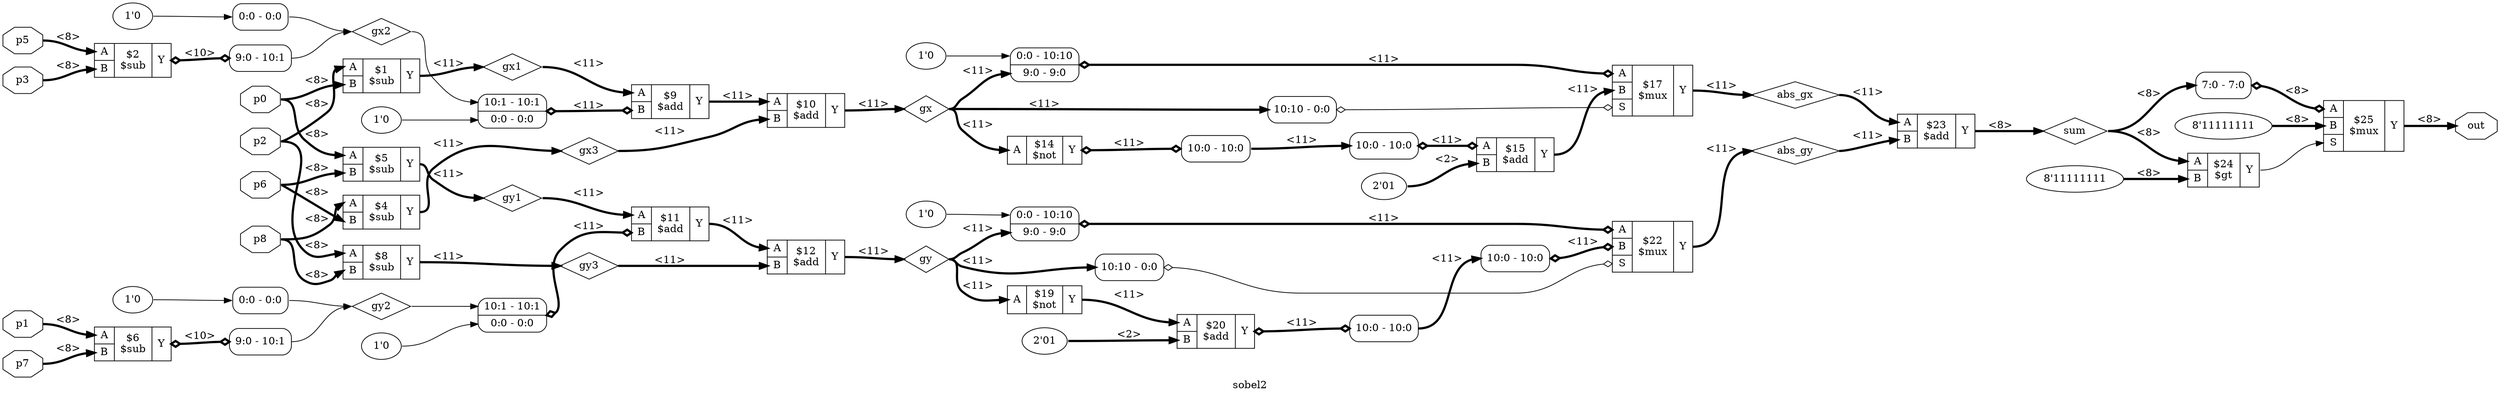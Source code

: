 digraph "sobel2" {
label="sobel2";
rankdir="LR";
remincross=true;
n9 [ shape=diamond, label="sum", color="black", fontcolor="black" ];
n10 [ shape=diamond, label="abs_gy", color="black", fontcolor="black" ];
n11 [ shape=diamond, label="abs_gx", color="black", fontcolor="black" ];
n12 [ shape=diamond, label="gy3", color="black", fontcolor="black" ];
n13 [ shape=diamond, label="gy2", color="black", fontcolor="black" ];
n14 [ shape=diamond, label="gy1", color="black", fontcolor="black" ];
n15 [ shape=diamond, label="gx3", color="black", fontcolor="black" ];
n16 [ shape=diamond, label="gx2", color="black", fontcolor="black" ];
n17 [ shape=diamond, label="gx1", color="black", fontcolor="black" ];
n18 [ shape=diamond, label="gy", color="black", fontcolor="black" ];
n19 [ shape=diamond, label="gx", color="black", fontcolor="black" ];
n20 [ shape=octagon, label="out", color="black", fontcolor="black" ];
n21 [ shape=octagon, label="p8", color="black", fontcolor="black" ];
n22 [ shape=octagon, label="p7", color="black", fontcolor="black" ];
n23 [ shape=octagon, label="p6", color="black", fontcolor="black" ];
n24 [ shape=octagon, label="p5", color="black", fontcolor="black" ];
n25 [ shape=octagon, label="p3", color="black", fontcolor="black" ];
n26 [ shape=octagon, label="p2", color="black", fontcolor="black" ];
n27 [ shape=octagon, label="p1", color="black", fontcolor="black" ];
n28 [ shape=octagon, label="p0", color="black", fontcolor="black" ];
c31 [ shape=record, label="{{<p29> A}|$19\n$not|{<p30> Y}}" ];
c33 [ shape=record, label="{{<p29> A|<p32> B}|$23\n$add|{<p30> Y}}" ];
v2 [ label="1'0" ];
c35 [ shape=record, label="{{<p29> A|<p32> B|<p34> S}|$17\n$mux|{<p30> Y}}" ];
x0 [ shape=record, style=rounded, label="<s0> 10:10 - 0:0 " ];
x0:e -> c35:p34:w [arrowhead=odiamond, arrowtail=odiamond, dir=both, color="black", label=""];
x1 [ shape=record, style=rounded, label="<s1> 0:0 - 10:10 |<s0> 9:0 - 9:0 " ];
x1:e -> c35:p29:w [arrowhead=odiamond, arrowtail=odiamond, dir=both, color="black", style="setlinewidth(3)", label="<11>"];
v4 [ label="2'01" ];
c36 [ shape=record, label="{{<p29> A|<p32> B}|$20\n$add|{<p30> Y}}" ];
x3 [ shape=record, style=rounded, label="<s0> 10:0 - 10:0 " ];
c36:p30:e -> x3:w [arrowhead=odiamond, arrowtail=odiamond, dir=both, color="black", style="setlinewidth(3)", label="<11>"];
v5 [ label="2'01" ];
c37 [ shape=record, label="{{<p29> A|<p32> B}|$15\n$add|{<p30> Y}}" ];
x6 [ shape=record, style=rounded, label="<s0> 10:0 - 10:0 " ];
x6:e -> c37:p29:w [arrowhead=odiamond, arrowtail=odiamond, dir=both, color="black", style="setlinewidth(3)", label="<11>"];
c38 [ shape=record, label="{{<p29> A}|$14\n$not|{<p30> Y}}" ];
x7 [ shape=record, style=rounded, label="<s0> 10:0 - 10:0 " ];
c38:p30:e -> x7:w [arrowhead=odiamond, arrowtail=odiamond, dir=both, color="black", style="setlinewidth(3)", label="<11>"];
v11 [ label="1'0" ];
c39 [ shape=record, label="{{<p29> A|<p32> B|<p34> S}|$22\n$mux|{<p30> Y}}" ];
x8 [ shape=record, style=rounded, label="<s0> 10:10 - 0:0 " ];
x8:e -> c39:p34:w [arrowhead=odiamond, arrowtail=odiamond, dir=both, color="black", label=""];
x9 [ shape=record, style=rounded, label="<s0> 10:0 - 10:0 " ];
x9:e -> c39:p32:w [arrowhead=odiamond, arrowtail=odiamond, dir=both, color="black", style="setlinewidth(3)", label="<11>"];
x10 [ shape=record, style=rounded, label="<s1> 0:0 - 10:10 |<s0> 9:0 - 9:0 " ];
x10:e -> c39:p29:w [arrowhead=odiamond, arrowtail=odiamond, dir=both, color="black", style="setlinewidth(3)", label="<11>"];
c40 [ shape=record, label="{{<p29> A|<p32> B}|$12\n$add|{<p30> Y}}" ];
v13 [ label="1'0" ];
c41 [ shape=record, label="{{<p29> A|<p32> B}|$11\n$add|{<p30> Y}}" ];
x12 [ shape=record, style=rounded, label="<s1> 10:1 - 10:1 |<s0> 0:0 - 0:0 " ];
x12:e -> c41:p32:w [arrowhead=odiamond, arrowtail=odiamond, dir=both, color="black", style="setlinewidth(3)", label="<11>"];
c42 [ shape=record, label="{{<p29> A|<p32> B}|$10\n$add|{<p30> Y}}" ];
v15 [ label="1'0" ];
c43 [ shape=record, label="{{<p29> A|<p32> B}|$9\n$add|{<p30> Y}}" ];
x14 [ shape=record, style=rounded, label="<s1> 10:1 - 10:1 |<s0> 0:0 - 0:0 " ];
x14:e -> c43:p32:w [arrowhead=odiamond, arrowtail=odiamond, dir=both, color="black", style="setlinewidth(3)", label="<11>"];
c44 [ shape=record, label="{{<p29> A|<p32> B}|$8\n$sub|{<p30> Y}}" ];
v16 [ label="8'11111111" ];
c45 [ shape=record, label="{{<p29> A|<p32> B}|$24\n$gt|{<p30> Y}}" ];
c46 [ shape=record, label="{{<p29> A|<p32> B}|$6\n$sub|{<p30> Y}}" ];
x17 [ shape=record, style=rounded, label="<s0> 9:0 - 10:1 " ];
c46:p30:e -> x17:w [arrowhead=odiamond, arrowtail=odiamond, dir=both, color="black", style="setlinewidth(3)", label="<10>"];
c47 [ shape=record, label="{{<p29> A|<p32> B}|$5\n$sub|{<p30> Y}}" ];
c48 [ shape=record, label="{{<p29> A|<p32> B}|$4\n$sub|{<p30> Y}}" ];
v18 [ label="8'11111111" ];
c49 [ shape=record, label="{{<p29> A|<p32> B|<p34> S}|$25\n$mux|{<p30> Y}}" ];
x19 [ shape=record, style=rounded, label="<s0> 7:0 - 7:0 " ];
x19:e -> c49:p29:w [arrowhead=odiamond, arrowtail=odiamond, dir=both, color="black", style="setlinewidth(3)", label="<8>"];
c50 [ shape=record, label="{{<p29> A|<p32> B}|$2\n$sub|{<p30> Y}}" ];
x20 [ shape=record, style=rounded, label="<s0> 9:0 - 10:1 " ];
c50:p30:e -> x20:w [arrowhead=odiamond, arrowtail=odiamond, dir=both, color="black", style="setlinewidth(3)", label="<10>"];
c51 [ shape=record, label="{{<p29> A|<p32> B}|$1\n$sub|{<p30> Y}}" ];
v21 [ label="1'0" ];
x22 [ shape=record, style=rounded, label="<s0> 0:0 - 0:0 " ];
v23 [ label="1'0" ];
x24 [ shape=record, style=rounded, label="<s0> 0:0 - 0:0 " ];
c39:p30:e -> n10:w [color="black", style="setlinewidth(3)", label="<11>"];
n10:e -> c33:p32:w [color="black", style="setlinewidth(3)", label="<11>"];
c35:p30:e -> n11:w [color="black", style="setlinewidth(3)", label="<11>"];
n11:e -> c33:p29:w [color="black", style="setlinewidth(3)", label="<11>"];
c44:p30:e -> n12:w [color="black", style="setlinewidth(3)", label="<11>"];
n12:e -> c40:p32:w [color="black", style="setlinewidth(3)", label="<11>"];
x17:s0:e -> n13:w [color="black", label=""];
x22:s0:e -> n13:w [color="black", label=""];
n13:e -> x12:s1:w [color="black", label=""];
c47:p30:e -> n14:w [color="black", style="setlinewidth(3)", label="<11>"];
n14:e -> c41:p29:w [color="black", style="setlinewidth(3)", label="<11>"];
c48:p30:e -> n15:w [color="black", style="setlinewidth(3)", label="<11>"];
n15:e -> c42:p32:w [color="black", style="setlinewidth(3)", label="<11>"];
x20:s0:e -> n16:w [color="black", label=""];
x24:s0:e -> n16:w [color="black", label=""];
n16:e -> x14:s1:w [color="black", label=""];
c51:p30:e -> n17:w [color="black", style="setlinewidth(3)", label="<11>"];
n17:e -> c43:p29:w [color="black", style="setlinewidth(3)", label="<11>"];
c40:p30:e -> n18:w [color="black", style="setlinewidth(3)", label="<11>"];
n18:e -> c31:p29:w [color="black", style="setlinewidth(3)", label="<11>"];
n18:e -> x10:s0:w [color="black", style="setlinewidth(3)", label="<11>"];
n18:e -> x8:s0:w [color="black", style="setlinewidth(3)", label="<11>"];
c42:p30:e -> n19:w [color="black", style="setlinewidth(3)", label="<11>"];
n19:e -> c38:p29:w [color="black", style="setlinewidth(3)", label="<11>"];
n19:e -> x0:s0:w [color="black", style="setlinewidth(3)", label="<11>"];
n19:e -> x1:s0:w [color="black", style="setlinewidth(3)", label="<11>"];
c31:p30:e -> c36:p29:w [color="black", style="setlinewidth(3)", label="<11>"];
c49:p30:e -> n20:w [color="black", style="setlinewidth(3)", label="<8>"];
n21:e -> c44:p32:w [color="black", style="setlinewidth(3)", label="<8>"];
n21:e -> c48:p29:w [color="black", style="setlinewidth(3)", label="<8>"];
n22:e -> c46:p32:w [color="black", style="setlinewidth(3)", label="<8>"];
n23:e -> c47:p32:w [color="black", style="setlinewidth(3)", label="<8>"];
n23:e -> c48:p32:w [color="black", style="setlinewidth(3)", label="<8>"];
n24:e -> c50:p29:w [color="black", style="setlinewidth(3)", label="<8>"];
n25:e -> c50:p32:w [color="black", style="setlinewidth(3)", label="<8>"];
n26:e -> c44:p29:w [color="black", style="setlinewidth(3)", label="<8>"];
n26:e -> c51:p29:w [color="black", style="setlinewidth(3)", label="<8>"];
n27:e -> c46:p29:w [color="black", style="setlinewidth(3)", label="<8>"];
n28:e -> c47:p29:w [color="black", style="setlinewidth(3)", label="<8>"];
n28:e -> c51:p32:w [color="black", style="setlinewidth(3)", label="<8>"];
c41:p30:e -> c40:p29:w [color="black", style="setlinewidth(3)", label="<11>"];
c43:p30:e -> c42:p29:w [color="black", style="setlinewidth(3)", label="<11>"];
x7:s0:e -> x6:s0:w [color="black", style="setlinewidth(3)", label="<11>"];
c45:p30:e -> c49:p34:w [color="black", label=""];
x3:s0:e -> x9:s0:w [color="black", style="setlinewidth(3)", label="<11>"];
c37:p30:e -> c35:p32:w [color="black", style="setlinewidth(3)", label="<11>"];
c33:p30:e -> n9:w [color="black", style="setlinewidth(3)", label="<8>"];
n9:e -> c45:p29:w [color="black", style="setlinewidth(3)", label="<8>"];
n9:e -> x19:s0:w [color="black", style="setlinewidth(3)", label="<8>"];
v11:e -> x10:s1:w [color="black", label=""];
v13:e -> x12:s0:w [color="black", label=""];
v15:e -> x14:s0:w [color="black", label=""];
v16:e -> c45:p32:w [color="black", style="setlinewidth(3)", label="<8>"];
v18:e -> c49:p32:w [color="black", style="setlinewidth(3)", label="<8>"];
v2:e -> x1:s1:w [color="black", label=""];
v21:e -> x22:w [color="black", label=""];
v23:e -> x24:w [color="black", label=""];
v4:e -> c36:p32:w [color="black", style="setlinewidth(3)", label="<2>"];
v5:e -> c37:p32:w [color="black", style="setlinewidth(3)", label="<2>"];
}

